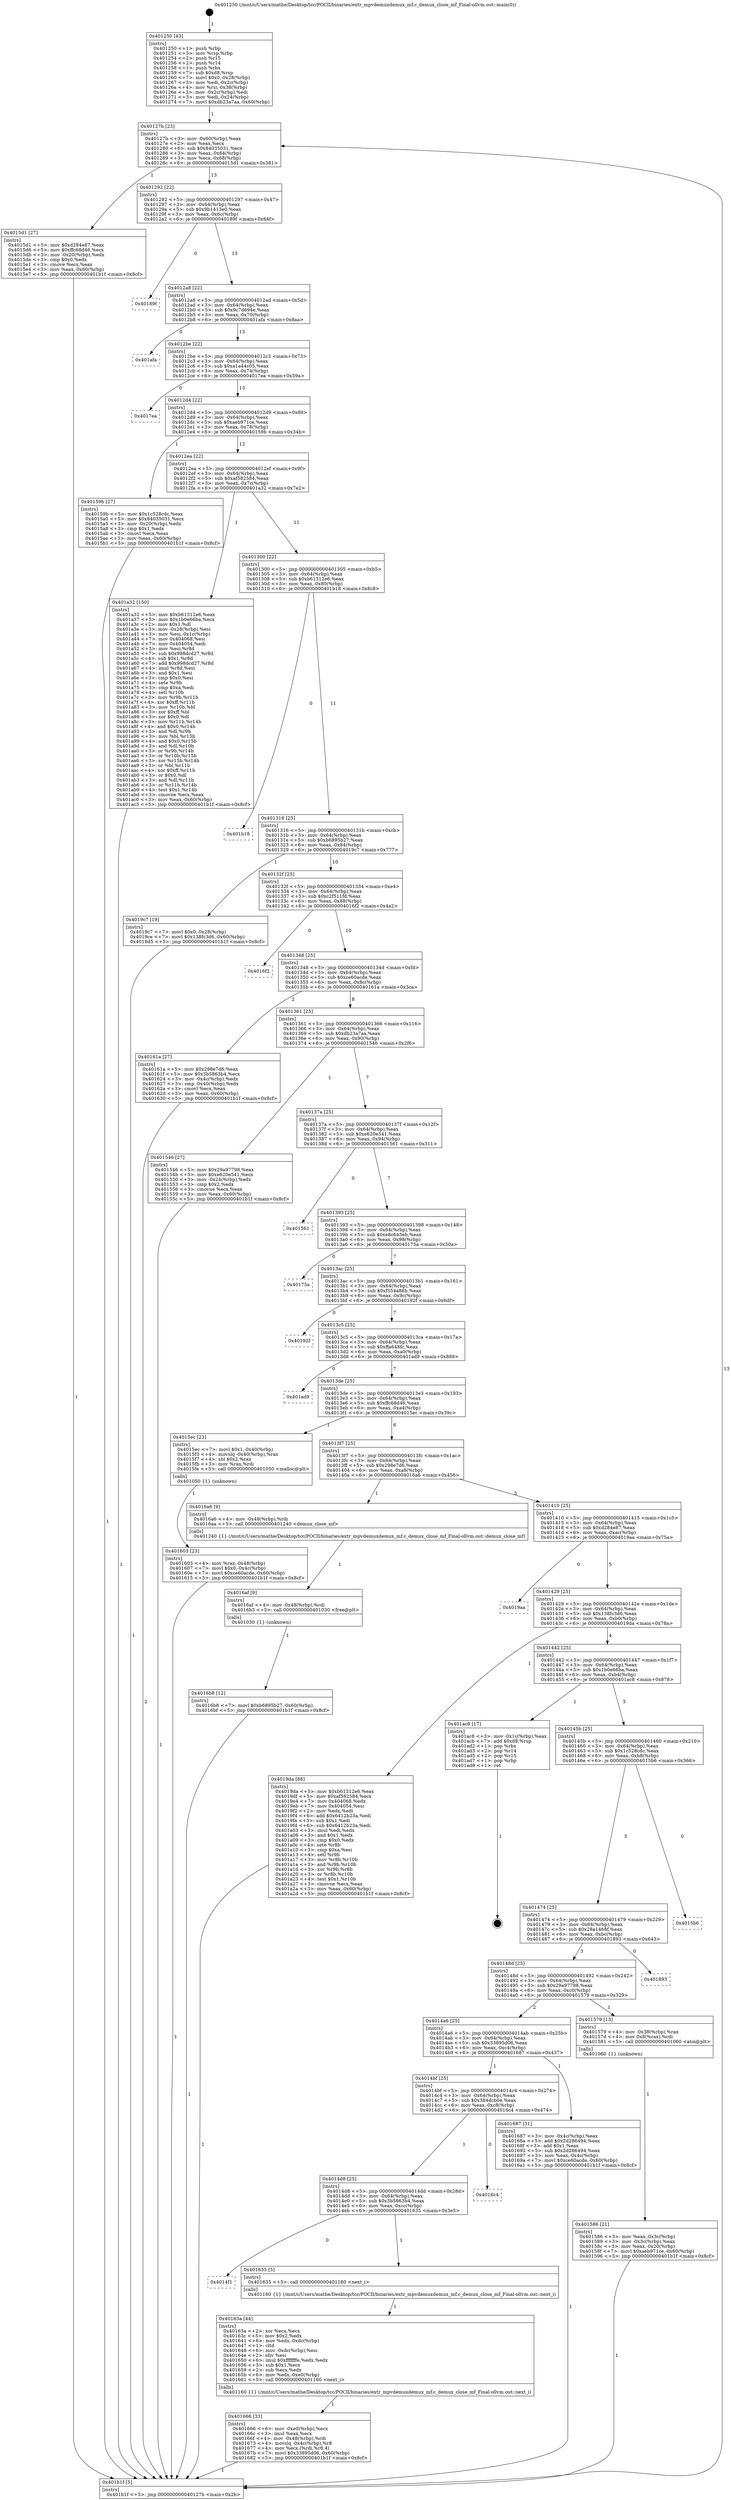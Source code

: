 digraph "0x401250" {
  label = "0x401250 (/mnt/c/Users/mathe/Desktop/tcc/POCII/binaries/extr_mpvdemuxdemux_mf.c_demux_close_mf_Final-ollvm.out::main(0))"
  labelloc = "t"
  node[shape=record]

  Entry [label="",width=0.3,height=0.3,shape=circle,fillcolor=black,style=filled]
  "0x40127b" [label="{
     0x40127b [23]\l
     | [instrs]\l
     &nbsp;&nbsp;0x40127b \<+3\>: mov -0x60(%rbp),%eax\l
     &nbsp;&nbsp;0x40127e \<+2\>: mov %eax,%ecx\l
     &nbsp;&nbsp;0x401280 \<+6\>: sub $0x84035031,%ecx\l
     &nbsp;&nbsp;0x401286 \<+3\>: mov %eax,-0x64(%rbp)\l
     &nbsp;&nbsp;0x401289 \<+3\>: mov %ecx,-0x68(%rbp)\l
     &nbsp;&nbsp;0x40128c \<+6\>: je 00000000004015d1 \<main+0x381\>\l
  }"]
  "0x4015d1" [label="{
     0x4015d1 [27]\l
     | [instrs]\l
     &nbsp;&nbsp;0x4015d1 \<+5\>: mov $0xd284e87,%eax\l
     &nbsp;&nbsp;0x4015d6 \<+5\>: mov $0xffc68d46,%ecx\l
     &nbsp;&nbsp;0x4015db \<+3\>: mov -0x20(%rbp),%edx\l
     &nbsp;&nbsp;0x4015de \<+3\>: cmp $0x0,%edx\l
     &nbsp;&nbsp;0x4015e1 \<+3\>: cmove %ecx,%eax\l
     &nbsp;&nbsp;0x4015e4 \<+3\>: mov %eax,-0x60(%rbp)\l
     &nbsp;&nbsp;0x4015e7 \<+5\>: jmp 0000000000401b1f \<main+0x8cf\>\l
  }"]
  "0x401292" [label="{
     0x401292 [22]\l
     | [instrs]\l
     &nbsp;&nbsp;0x401292 \<+5\>: jmp 0000000000401297 \<main+0x47\>\l
     &nbsp;&nbsp;0x401297 \<+3\>: mov -0x64(%rbp),%eax\l
     &nbsp;&nbsp;0x40129a \<+5\>: sub $0x9b1413e0,%eax\l
     &nbsp;&nbsp;0x40129f \<+3\>: mov %eax,-0x6c(%rbp)\l
     &nbsp;&nbsp;0x4012a2 \<+6\>: je 000000000040189f \<main+0x64f\>\l
  }"]
  Exit [label="",width=0.3,height=0.3,shape=circle,fillcolor=black,style=filled,peripheries=2]
  "0x40189f" [label="{
     0x40189f\l
  }", style=dashed]
  "0x4012a8" [label="{
     0x4012a8 [22]\l
     | [instrs]\l
     &nbsp;&nbsp;0x4012a8 \<+5\>: jmp 00000000004012ad \<main+0x5d\>\l
     &nbsp;&nbsp;0x4012ad \<+3\>: mov -0x64(%rbp),%eax\l
     &nbsp;&nbsp;0x4012b0 \<+5\>: sub $0x9c7d694e,%eax\l
     &nbsp;&nbsp;0x4012b5 \<+3\>: mov %eax,-0x70(%rbp)\l
     &nbsp;&nbsp;0x4012b8 \<+6\>: je 0000000000401afa \<main+0x8aa\>\l
  }"]
  "0x4016b8" [label="{
     0x4016b8 [12]\l
     | [instrs]\l
     &nbsp;&nbsp;0x4016b8 \<+7\>: movl $0xb6895b27,-0x60(%rbp)\l
     &nbsp;&nbsp;0x4016bf \<+5\>: jmp 0000000000401b1f \<main+0x8cf\>\l
  }"]
  "0x401afa" [label="{
     0x401afa\l
  }", style=dashed]
  "0x4012be" [label="{
     0x4012be [22]\l
     | [instrs]\l
     &nbsp;&nbsp;0x4012be \<+5\>: jmp 00000000004012c3 \<main+0x73\>\l
     &nbsp;&nbsp;0x4012c3 \<+3\>: mov -0x64(%rbp),%eax\l
     &nbsp;&nbsp;0x4012c6 \<+5\>: sub $0xa1a44c05,%eax\l
     &nbsp;&nbsp;0x4012cb \<+3\>: mov %eax,-0x74(%rbp)\l
     &nbsp;&nbsp;0x4012ce \<+6\>: je 00000000004017ea \<main+0x59a\>\l
  }"]
  "0x4016af" [label="{
     0x4016af [9]\l
     | [instrs]\l
     &nbsp;&nbsp;0x4016af \<+4\>: mov -0x48(%rbp),%rdi\l
     &nbsp;&nbsp;0x4016b3 \<+5\>: call 0000000000401030 \<free@plt\>\l
     | [calls]\l
     &nbsp;&nbsp;0x401030 \{1\} (unknown)\l
  }"]
  "0x4017ea" [label="{
     0x4017ea\l
  }", style=dashed]
  "0x4012d4" [label="{
     0x4012d4 [22]\l
     | [instrs]\l
     &nbsp;&nbsp;0x4012d4 \<+5\>: jmp 00000000004012d9 \<main+0x89\>\l
     &nbsp;&nbsp;0x4012d9 \<+3\>: mov -0x64(%rbp),%eax\l
     &nbsp;&nbsp;0x4012dc \<+5\>: sub $0xaeb971ce,%eax\l
     &nbsp;&nbsp;0x4012e1 \<+3\>: mov %eax,-0x78(%rbp)\l
     &nbsp;&nbsp;0x4012e4 \<+6\>: je 000000000040159b \<main+0x34b\>\l
  }"]
  "0x401666" [label="{
     0x401666 [33]\l
     | [instrs]\l
     &nbsp;&nbsp;0x401666 \<+6\>: mov -0xe0(%rbp),%ecx\l
     &nbsp;&nbsp;0x40166c \<+3\>: imul %eax,%ecx\l
     &nbsp;&nbsp;0x40166f \<+4\>: mov -0x48(%rbp),%rdi\l
     &nbsp;&nbsp;0x401673 \<+4\>: movslq -0x4c(%rbp),%r8\l
     &nbsp;&nbsp;0x401677 \<+4\>: mov %ecx,(%rdi,%r8,4)\l
     &nbsp;&nbsp;0x40167b \<+7\>: movl $0x33895d06,-0x60(%rbp)\l
     &nbsp;&nbsp;0x401682 \<+5\>: jmp 0000000000401b1f \<main+0x8cf\>\l
  }"]
  "0x40159b" [label="{
     0x40159b [27]\l
     | [instrs]\l
     &nbsp;&nbsp;0x40159b \<+5\>: mov $0x1c528cdc,%eax\l
     &nbsp;&nbsp;0x4015a0 \<+5\>: mov $0x84035031,%ecx\l
     &nbsp;&nbsp;0x4015a5 \<+3\>: mov -0x20(%rbp),%edx\l
     &nbsp;&nbsp;0x4015a8 \<+3\>: cmp $0x1,%edx\l
     &nbsp;&nbsp;0x4015ab \<+3\>: cmovl %ecx,%eax\l
     &nbsp;&nbsp;0x4015ae \<+3\>: mov %eax,-0x60(%rbp)\l
     &nbsp;&nbsp;0x4015b1 \<+5\>: jmp 0000000000401b1f \<main+0x8cf\>\l
  }"]
  "0x4012ea" [label="{
     0x4012ea [22]\l
     | [instrs]\l
     &nbsp;&nbsp;0x4012ea \<+5\>: jmp 00000000004012ef \<main+0x9f\>\l
     &nbsp;&nbsp;0x4012ef \<+3\>: mov -0x64(%rbp),%eax\l
     &nbsp;&nbsp;0x4012f2 \<+5\>: sub $0xaf582584,%eax\l
     &nbsp;&nbsp;0x4012f7 \<+3\>: mov %eax,-0x7c(%rbp)\l
     &nbsp;&nbsp;0x4012fa \<+6\>: je 0000000000401a32 \<main+0x7e2\>\l
  }"]
  "0x40163a" [label="{
     0x40163a [44]\l
     | [instrs]\l
     &nbsp;&nbsp;0x40163a \<+2\>: xor %ecx,%ecx\l
     &nbsp;&nbsp;0x40163c \<+5\>: mov $0x2,%edx\l
     &nbsp;&nbsp;0x401641 \<+6\>: mov %edx,-0xdc(%rbp)\l
     &nbsp;&nbsp;0x401647 \<+1\>: cltd\l
     &nbsp;&nbsp;0x401648 \<+6\>: mov -0xdc(%rbp),%esi\l
     &nbsp;&nbsp;0x40164e \<+2\>: idiv %esi\l
     &nbsp;&nbsp;0x401650 \<+6\>: imul $0xfffffffe,%edx,%edx\l
     &nbsp;&nbsp;0x401656 \<+3\>: sub $0x1,%ecx\l
     &nbsp;&nbsp;0x401659 \<+2\>: sub %ecx,%edx\l
     &nbsp;&nbsp;0x40165b \<+6\>: mov %edx,-0xe0(%rbp)\l
     &nbsp;&nbsp;0x401661 \<+5\>: call 0000000000401160 \<next_i\>\l
     | [calls]\l
     &nbsp;&nbsp;0x401160 \{1\} (/mnt/c/Users/mathe/Desktop/tcc/POCII/binaries/extr_mpvdemuxdemux_mf.c_demux_close_mf_Final-ollvm.out::next_i)\l
  }"]
  "0x401a32" [label="{
     0x401a32 [150]\l
     | [instrs]\l
     &nbsp;&nbsp;0x401a32 \<+5\>: mov $0xb61312e6,%eax\l
     &nbsp;&nbsp;0x401a37 \<+5\>: mov $0x1b0e66ba,%ecx\l
     &nbsp;&nbsp;0x401a3c \<+2\>: mov $0x1,%dl\l
     &nbsp;&nbsp;0x401a3e \<+3\>: mov -0x28(%rbp),%esi\l
     &nbsp;&nbsp;0x401a41 \<+3\>: mov %esi,-0x1c(%rbp)\l
     &nbsp;&nbsp;0x401a44 \<+7\>: mov 0x404068,%esi\l
     &nbsp;&nbsp;0x401a4b \<+7\>: mov 0x404054,%edi\l
     &nbsp;&nbsp;0x401a52 \<+3\>: mov %esi,%r8d\l
     &nbsp;&nbsp;0x401a55 \<+7\>: sub $0x998dcd27,%r8d\l
     &nbsp;&nbsp;0x401a5c \<+4\>: sub $0x1,%r8d\l
     &nbsp;&nbsp;0x401a60 \<+7\>: add $0x998dcd27,%r8d\l
     &nbsp;&nbsp;0x401a67 \<+4\>: imul %r8d,%esi\l
     &nbsp;&nbsp;0x401a6b \<+3\>: and $0x1,%esi\l
     &nbsp;&nbsp;0x401a6e \<+3\>: cmp $0x0,%esi\l
     &nbsp;&nbsp;0x401a71 \<+4\>: sete %r9b\l
     &nbsp;&nbsp;0x401a75 \<+3\>: cmp $0xa,%edi\l
     &nbsp;&nbsp;0x401a78 \<+4\>: setl %r10b\l
     &nbsp;&nbsp;0x401a7c \<+3\>: mov %r9b,%r11b\l
     &nbsp;&nbsp;0x401a7f \<+4\>: xor $0xff,%r11b\l
     &nbsp;&nbsp;0x401a83 \<+3\>: mov %r10b,%bl\l
     &nbsp;&nbsp;0x401a86 \<+3\>: xor $0xff,%bl\l
     &nbsp;&nbsp;0x401a89 \<+3\>: xor $0x0,%dl\l
     &nbsp;&nbsp;0x401a8c \<+3\>: mov %r11b,%r14b\l
     &nbsp;&nbsp;0x401a8f \<+4\>: and $0x0,%r14b\l
     &nbsp;&nbsp;0x401a93 \<+3\>: and %dl,%r9b\l
     &nbsp;&nbsp;0x401a96 \<+3\>: mov %bl,%r15b\l
     &nbsp;&nbsp;0x401a99 \<+4\>: and $0x0,%r15b\l
     &nbsp;&nbsp;0x401a9d \<+3\>: and %dl,%r10b\l
     &nbsp;&nbsp;0x401aa0 \<+3\>: or %r9b,%r14b\l
     &nbsp;&nbsp;0x401aa3 \<+3\>: or %r10b,%r15b\l
     &nbsp;&nbsp;0x401aa6 \<+3\>: xor %r15b,%r14b\l
     &nbsp;&nbsp;0x401aa9 \<+3\>: or %bl,%r11b\l
     &nbsp;&nbsp;0x401aac \<+4\>: xor $0xff,%r11b\l
     &nbsp;&nbsp;0x401ab0 \<+3\>: or $0x0,%dl\l
     &nbsp;&nbsp;0x401ab3 \<+3\>: and %dl,%r11b\l
     &nbsp;&nbsp;0x401ab6 \<+3\>: or %r11b,%r14b\l
     &nbsp;&nbsp;0x401ab9 \<+4\>: test $0x1,%r14b\l
     &nbsp;&nbsp;0x401abd \<+3\>: cmovne %ecx,%eax\l
     &nbsp;&nbsp;0x401ac0 \<+3\>: mov %eax,-0x60(%rbp)\l
     &nbsp;&nbsp;0x401ac3 \<+5\>: jmp 0000000000401b1f \<main+0x8cf\>\l
  }"]
  "0x401300" [label="{
     0x401300 [22]\l
     | [instrs]\l
     &nbsp;&nbsp;0x401300 \<+5\>: jmp 0000000000401305 \<main+0xb5\>\l
     &nbsp;&nbsp;0x401305 \<+3\>: mov -0x64(%rbp),%eax\l
     &nbsp;&nbsp;0x401308 \<+5\>: sub $0xb61312e6,%eax\l
     &nbsp;&nbsp;0x40130d \<+3\>: mov %eax,-0x80(%rbp)\l
     &nbsp;&nbsp;0x401310 \<+6\>: je 0000000000401b18 \<main+0x8c8\>\l
  }"]
  "0x4014f1" [label="{
     0x4014f1\l
  }", style=dashed]
  "0x401b18" [label="{
     0x401b18\l
  }", style=dashed]
  "0x401316" [label="{
     0x401316 [25]\l
     | [instrs]\l
     &nbsp;&nbsp;0x401316 \<+5\>: jmp 000000000040131b \<main+0xcb\>\l
     &nbsp;&nbsp;0x40131b \<+3\>: mov -0x64(%rbp),%eax\l
     &nbsp;&nbsp;0x40131e \<+5\>: sub $0xb6895b27,%eax\l
     &nbsp;&nbsp;0x401323 \<+6\>: mov %eax,-0x84(%rbp)\l
     &nbsp;&nbsp;0x401329 \<+6\>: je 00000000004019c7 \<main+0x777\>\l
  }"]
  "0x401635" [label="{
     0x401635 [5]\l
     | [instrs]\l
     &nbsp;&nbsp;0x401635 \<+5\>: call 0000000000401160 \<next_i\>\l
     | [calls]\l
     &nbsp;&nbsp;0x401160 \{1\} (/mnt/c/Users/mathe/Desktop/tcc/POCII/binaries/extr_mpvdemuxdemux_mf.c_demux_close_mf_Final-ollvm.out::next_i)\l
  }"]
  "0x4019c7" [label="{
     0x4019c7 [19]\l
     | [instrs]\l
     &nbsp;&nbsp;0x4019c7 \<+7\>: movl $0x0,-0x28(%rbp)\l
     &nbsp;&nbsp;0x4019ce \<+7\>: movl $0x138fc3d6,-0x60(%rbp)\l
     &nbsp;&nbsp;0x4019d5 \<+5\>: jmp 0000000000401b1f \<main+0x8cf\>\l
  }"]
  "0x40132f" [label="{
     0x40132f [25]\l
     | [instrs]\l
     &nbsp;&nbsp;0x40132f \<+5\>: jmp 0000000000401334 \<main+0xe4\>\l
     &nbsp;&nbsp;0x401334 \<+3\>: mov -0x64(%rbp),%eax\l
     &nbsp;&nbsp;0x401337 \<+5\>: sub $0xc2f511fd,%eax\l
     &nbsp;&nbsp;0x40133c \<+6\>: mov %eax,-0x88(%rbp)\l
     &nbsp;&nbsp;0x401342 \<+6\>: je 00000000004016f2 \<main+0x4a2\>\l
  }"]
  "0x4014d8" [label="{
     0x4014d8 [25]\l
     | [instrs]\l
     &nbsp;&nbsp;0x4014d8 \<+5\>: jmp 00000000004014dd \<main+0x28d\>\l
     &nbsp;&nbsp;0x4014dd \<+3\>: mov -0x64(%rbp),%eax\l
     &nbsp;&nbsp;0x4014e0 \<+5\>: sub $0x3b5863b4,%eax\l
     &nbsp;&nbsp;0x4014e5 \<+6\>: mov %eax,-0xcc(%rbp)\l
     &nbsp;&nbsp;0x4014eb \<+6\>: je 0000000000401635 \<main+0x3e5\>\l
  }"]
  "0x4016f2" [label="{
     0x4016f2\l
  }", style=dashed]
  "0x401348" [label="{
     0x401348 [25]\l
     | [instrs]\l
     &nbsp;&nbsp;0x401348 \<+5\>: jmp 000000000040134d \<main+0xfd\>\l
     &nbsp;&nbsp;0x40134d \<+3\>: mov -0x64(%rbp),%eax\l
     &nbsp;&nbsp;0x401350 \<+5\>: sub $0xce60acde,%eax\l
     &nbsp;&nbsp;0x401355 \<+6\>: mov %eax,-0x8c(%rbp)\l
     &nbsp;&nbsp;0x40135b \<+6\>: je 000000000040161a \<main+0x3ca\>\l
  }"]
  "0x4016c4" [label="{
     0x4016c4\l
  }", style=dashed]
  "0x40161a" [label="{
     0x40161a [27]\l
     | [instrs]\l
     &nbsp;&nbsp;0x40161a \<+5\>: mov $0x298e7d6,%eax\l
     &nbsp;&nbsp;0x40161f \<+5\>: mov $0x3b5863b4,%ecx\l
     &nbsp;&nbsp;0x401624 \<+3\>: mov -0x4c(%rbp),%edx\l
     &nbsp;&nbsp;0x401627 \<+3\>: cmp -0x40(%rbp),%edx\l
     &nbsp;&nbsp;0x40162a \<+3\>: cmovl %ecx,%eax\l
     &nbsp;&nbsp;0x40162d \<+3\>: mov %eax,-0x60(%rbp)\l
     &nbsp;&nbsp;0x401630 \<+5\>: jmp 0000000000401b1f \<main+0x8cf\>\l
  }"]
  "0x401361" [label="{
     0x401361 [25]\l
     | [instrs]\l
     &nbsp;&nbsp;0x401361 \<+5\>: jmp 0000000000401366 \<main+0x116\>\l
     &nbsp;&nbsp;0x401366 \<+3\>: mov -0x64(%rbp),%eax\l
     &nbsp;&nbsp;0x401369 \<+5\>: sub $0xdb23a7aa,%eax\l
     &nbsp;&nbsp;0x40136e \<+6\>: mov %eax,-0x90(%rbp)\l
     &nbsp;&nbsp;0x401374 \<+6\>: je 0000000000401546 \<main+0x2f6\>\l
  }"]
  "0x4014bf" [label="{
     0x4014bf [25]\l
     | [instrs]\l
     &nbsp;&nbsp;0x4014bf \<+5\>: jmp 00000000004014c4 \<main+0x274\>\l
     &nbsp;&nbsp;0x4014c4 \<+3\>: mov -0x64(%rbp),%eax\l
     &nbsp;&nbsp;0x4014c7 \<+5\>: sub $0x384dcb0e,%eax\l
     &nbsp;&nbsp;0x4014cc \<+6\>: mov %eax,-0xc8(%rbp)\l
     &nbsp;&nbsp;0x4014d2 \<+6\>: je 00000000004016c4 \<main+0x474\>\l
  }"]
  "0x401546" [label="{
     0x401546 [27]\l
     | [instrs]\l
     &nbsp;&nbsp;0x401546 \<+5\>: mov $0x29a97798,%eax\l
     &nbsp;&nbsp;0x40154b \<+5\>: mov $0xe620e541,%ecx\l
     &nbsp;&nbsp;0x401550 \<+3\>: mov -0x24(%rbp),%edx\l
     &nbsp;&nbsp;0x401553 \<+3\>: cmp $0x2,%edx\l
     &nbsp;&nbsp;0x401556 \<+3\>: cmovne %ecx,%eax\l
     &nbsp;&nbsp;0x401559 \<+3\>: mov %eax,-0x60(%rbp)\l
     &nbsp;&nbsp;0x40155c \<+5\>: jmp 0000000000401b1f \<main+0x8cf\>\l
  }"]
  "0x40137a" [label="{
     0x40137a [25]\l
     | [instrs]\l
     &nbsp;&nbsp;0x40137a \<+5\>: jmp 000000000040137f \<main+0x12f\>\l
     &nbsp;&nbsp;0x40137f \<+3\>: mov -0x64(%rbp),%eax\l
     &nbsp;&nbsp;0x401382 \<+5\>: sub $0xe620e541,%eax\l
     &nbsp;&nbsp;0x401387 \<+6\>: mov %eax,-0x94(%rbp)\l
     &nbsp;&nbsp;0x40138d \<+6\>: je 0000000000401561 \<main+0x311\>\l
  }"]
  "0x401b1f" [label="{
     0x401b1f [5]\l
     | [instrs]\l
     &nbsp;&nbsp;0x401b1f \<+5\>: jmp 000000000040127b \<main+0x2b\>\l
  }"]
  "0x401250" [label="{
     0x401250 [43]\l
     | [instrs]\l
     &nbsp;&nbsp;0x401250 \<+1\>: push %rbp\l
     &nbsp;&nbsp;0x401251 \<+3\>: mov %rsp,%rbp\l
     &nbsp;&nbsp;0x401254 \<+2\>: push %r15\l
     &nbsp;&nbsp;0x401256 \<+2\>: push %r14\l
     &nbsp;&nbsp;0x401258 \<+1\>: push %rbx\l
     &nbsp;&nbsp;0x401259 \<+7\>: sub $0xd8,%rsp\l
     &nbsp;&nbsp;0x401260 \<+7\>: movl $0x0,-0x28(%rbp)\l
     &nbsp;&nbsp;0x401267 \<+3\>: mov %edi,-0x2c(%rbp)\l
     &nbsp;&nbsp;0x40126a \<+4\>: mov %rsi,-0x38(%rbp)\l
     &nbsp;&nbsp;0x40126e \<+3\>: mov -0x2c(%rbp),%edi\l
     &nbsp;&nbsp;0x401271 \<+3\>: mov %edi,-0x24(%rbp)\l
     &nbsp;&nbsp;0x401274 \<+7\>: movl $0xdb23a7aa,-0x60(%rbp)\l
  }"]
  "0x401687" [label="{
     0x401687 [31]\l
     | [instrs]\l
     &nbsp;&nbsp;0x401687 \<+3\>: mov -0x4c(%rbp),%eax\l
     &nbsp;&nbsp;0x40168a \<+5\>: add $0x2d286494,%eax\l
     &nbsp;&nbsp;0x40168f \<+3\>: add $0x1,%eax\l
     &nbsp;&nbsp;0x401692 \<+5\>: sub $0x2d286494,%eax\l
     &nbsp;&nbsp;0x401697 \<+3\>: mov %eax,-0x4c(%rbp)\l
     &nbsp;&nbsp;0x40169a \<+7\>: movl $0xce60acde,-0x60(%rbp)\l
     &nbsp;&nbsp;0x4016a1 \<+5\>: jmp 0000000000401b1f \<main+0x8cf\>\l
  }"]
  "0x401561" [label="{
     0x401561\l
  }", style=dashed]
  "0x401393" [label="{
     0x401393 [25]\l
     | [instrs]\l
     &nbsp;&nbsp;0x401393 \<+5\>: jmp 0000000000401398 \<main+0x148\>\l
     &nbsp;&nbsp;0x401398 \<+3\>: mov -0x64(%rbp),%eax\l
     &nbsp;&nbsp;0x40139b \<+5\>: sub $0xe8c643eb,%eax\l
     &nbsp;&nbsp;0x4013a0 \<+6\>: mov %eax,-0x98(%rbp)\l
     &nbsp;&nbsp;0x4013a6 \<+6\>: je 000000000040175a \<main+0x50a\>\l
  }"]
  "0x401603" [label="{
     0x401603 [23]\l
     | [instrs]\l
     &nbsp;&nbsp;0x401603 \<+4\>: mov %rax,-0x48(%rbp)\l
     &nbsp;&nbsp;0x401607 \<+7\>: movl $0x0,-0x4c(%rbp)\l
     &nbsp;&nbsp;0x40160e \<+7\>: movl $0xce60acde,-0x60(%rbp)\l
     &nbsp;&nbsp;0x401615 \<+5\>: jmp 0000000000401b1f \<main+0x8cf\>\l
  }"]
  "0x40175a" [label="{
     0x40175a\l
  }", style=dashed]
  "0x4013ac" [label="{
     0x4013ac [25]\l
     | [instrs]\l
     &nbsp;&nbsp;0x4013ac \<+5\>: jmp 00000000004013b1 \<main+0x161\>\l
     &nbsp;&nbsp;0x4013b1 \<+3\>: mov -0x64(%rbp),%eax\l
     &nbsp;&nbsp;0x4013b4 \<+5\>: sub $0xf354a86b,%eax\l
     &nbsp;&nbsp;0x4013b9 \<+6\>: mov %eax,-0x9c(%rbp)\l
     &nbsp;&nbsp;0x4013bf \<+6\>: je 000000000040192f \<main+0x6df\>\l
  }"]
  "0x401586" [label="{
     0x401586 [21]\l
     | [instrs]\l
     &nbsp;&nbsp;0x401586 \<+3\>: mov %eax,-0x3c(%rbp)\l
     &nbsp;&nbsp;0x401589 \<+3\>: mov -0x3c(%rbp),%eax\l
     &nbsp;&nbsp;0x40158c \<+3\>: mov %eax,-0x20(%rbp)\l
     &nbsp;&nbsp;0x40158f \<+7\>: movl $0xaeb971ce,-0x60(%rbp)\l
     &nbsp;&nbsp;0x401596 \<+5\>: jmp 0000000000401b1f \<main+0x8cf\>\l
  }"]
  "0x40192f" [label="{
     0x40192f\l
  }", style=dashed]
  "0x4013c5" [label="{
     0x4013c5 [25]\l
     | [instrs]\l
     &nbsp;&nbsp;0x4013c5 \<+5\>: jmp 00000000004013ca \<main+0x17a\>\l
     &nbsp;&nbsp;0x4013ca \<+3\>: mov -0x64(%rbp),%eax\l
     &nbsp;&nbsp;0x4013cd \<+5\>: sub $0xffa648fc,%eax\l
     &nbsp;&nbsp;0x4013d2 \<+6\>: mov %eax,-0xa0(%rbp)\l
     &nbsp;&nbsp;0x4013d8 \<+6\>: je 0000000000401ad9 \<main+0x889\>\l
  }"]
  "0x4014a6" [label="{
     0x4014a6 [25]\l
     | [instrs]\l
     &nbsp;&nbsp;0x4014a6 \<+5\>: jmp 00000000004014ab \<main+0x25b\>\l
     &nbsp;&nbsp;0x4014ab \<+3\>: mov -0x64(%rbp),%eax\l
     &nbsp;&nbsp;0x4014ae \<+5\>: sub $0x33895d06,%eax\l
     &nbsp;&nbsp;0x4014b3 \<+6\>: mov %eax,-0xc4(%rbp)\l
     &nbsp;&nbsp;0x4014b9 \<+6\>: je 0000000000401687 \<main+0x437\>\l
  }"]
  "0x401ad9" [label="{
     0x401ad9\l
  }", style=dashed]
  "0x4013de" [label="{
     0x4013de [25]\l
     | [instrs]\l
     &nbsp;&nbsp;0x4013de \<+5\>: jmp 00000000004013e3 \<main+0x193\>\l
     &nbsp;&nbsp;0x4013e3 \<+3\>: mov -0x64(%rbp),%eax\l
     &nbsp;&nbsp;0x4013e6 \<+5\>: sub $0xffc68d46,%eax\l
     &nbsp;&nbsp;0x4013eb \<+6\>: mov %eax,-0xa4(%rbp)\l
     &nbsp;&nbsp;0x4013f1 \<+6\>: je 00000000004015ec \<main+0x39c\>\l
  }"]
  "0x401579" [label="{
     0x401579 [13]\l
     | [instrs]\l
     &nbsp;&nbsp;0x401579 \<+4\>: mov -0x38(%rbp),%rax\l
     &nbsp;&nbsp;0x40157d \<+4\>: mov 0x8(%rax),%rdi\l
     &nbsp;&nbsp;0x401581 \<+5\>: call 0000000000401060 \<atoi@plt\>\l
     | [calls]\l
     &nbsp;&nbsp;0x401060 \{1\} (unknown)\l
  }"]
  "0x4015ec" [label="{
     0x4015ec [23]\l
     | [instrs]\l
     &nbsp;&nbsp;0x4015ec \<+7\>: movl $0x1,-0x40(%rbp)\l
     &nbsp;&nbsp;0x4015f3 \<+4\>: movslq -0x40(%rbp),%rax\l
     &nbsp;&nbsp;0x4015f7 \<+4\>: shl $0x2,%rax\l
     &nbsp;&nbsp;0x4015fb \<+3\>: mov %rax,%rdi\l
     &nbsp;&nbsp;0x4015fe \<+5\>: call 0000000000401050 \<malloc@plt\>\l
     | [calls]\l
     &nbsp;&nbsp;0x401050 \{1\} (unknown)\l
  }"]
  "0x4013f7" [label="{
     0x4013f7 [25]\l
     | [instrs]\l
     &nbsp;&nbsp;0x4013f7 \<+5\>: jmp 00000000004013fc \<main+0x1ac\>\l
     &nbsp;&nbsp;0x4013fc \<+3\>: mov -0x64(%rbp),%eax\l
     &nbsp;&nbsp;0x4013ff \<+5\>: sub $0x298e7d6,%eax\l
     &nbsp;&nbsp;0x401404 \<+6\>: mov %eax,-0xa8(%rbp)\l
     &nbsp;&nbsp;0x40140a \<+6\>: je 00000000004016a6 \<main+0x456\>\l
  }"]
  "0x40148d" [label="{
     0x40148d [25]\l
     | [instrs]\l
     &nbsp;&nbsp;0x40148d \<+5\>: jmp 0000000000401492 \<main+0x242\>\l
     &nbsp;&nbsp;0x401492 \<+3\>: mov -0x64(%rbp),%eax\l
     &nbsp;&nbsp;0x401495 \<+5\>: sub $0x29a97798,%eax\l
     &nbsp;&nbsp;0x40149a \<+6\>: mov %eax,-0xc0(%rbp)\l
     &nbsp;&nbsp;0x4014a0 \<+6\>: je 0000000000401579 \<main+0x329\>\l
  }"]
  "0x4016a6" [label="{
     0x4016a6 [9]\l
     | [instrs]\l
     &nbsp;&nbsp;0x4016a6 \<+4\>: mov -0x48(%rbp),%rdi\l
     &nbsp;&nbsp;0x4016aa \<+5\>: call 0000000000401240 \<demux_close_mf\>\l
     | [calls]\l
     &nbsp;&nbsp;0x401240 \{1\} (/mnt/c/Users/mathe/Desktop/tcc/POCII/binaries/extr_mpvdemuxdemux_mf.c_demux_close_mf_Final-ollvm.out::demux_close_mf)\l
  }"]
  "0x401410" [label="{
     0x401410 [25]\l
     | [instrs]\l
     &nbsp;&nbsp;0x401410 \<+5\>: jmp 0000000000401415 \<main+0x1c5\>\l
     &nbsp;&nbsp;0x401415 \<+3\>: mov -0x64(%rbp),%eax\l
     &nbsp;&nbsp;0x401418 \<+5\>: sub $0xd284e87,%eax\l
     &nbsp;&nbsp;0x40141d \<+6\>: mov %eax,-0xac(%rbp)\l
     &nbsp;&nbsp;0x401423 \<+6\>: je 00000000004019aa \<main+0x75a\>\l
  }"]
  "0x401893" [label="{
     0x401893\l
  }", style=dashed]
  "0x4019aa" [label="{
     0x4019aa\l
  }", style=dashed]
  "0x401429" [label="{
     0x401429 [25]\l
     | [instrs]\l
     &nbsp;&nbsp;0x401429 \<+5\>: jmp 000000000040142e \<main+0x1de\>\l
     &nbsp;&nbsp;0x40142e \<+3\>: mov -0x64(%rbp),%eax\l
     &nbsp;&nbsp;0x401431 \<+5\>: sub $0x138fc3d6,%eax\l
     &nbsp;&nbsp;0x401436 \<+6\>: mov %eax,-0xb0(%rbp)\l
     &nbsp;&nbsp;0x40143c \<+6\>: je 00000000004019da \<main+0x78a\>\l
  }"]
  "0x401474" [label="{
     0x401474 [25]\l
     | [instrs]\l
     &nbsp;&nbsp;0x401474 \<+5\>: jmp 0000000000401479 \<main+0x229\>\l
     &nbsp;&nbsp;0x401479 \<+3\>: mov -0x64(%rbp),%eax\l
     &nbsp;&nbsp;0x40147c \<+5\>: sub $0x28a1468f,%eax\l
     &nbsp;&nbsp;0x401481 \<+6\>: mov %eax,-0xbc(%rbp)\l
     &nbsp;&nbsp;0x401487 \<+6\>: je 0000000000401893 \<main+0x643\>\l
  }"]
  "0x4019da" [label="{
     0x4019da [88]\l
     | [instrs]\l
     &nbsp;&nbsp;0x4019da \<+5\>: mov $0xb61312e6,%eax\l
     &nbsp;&nbsp;0x4019df \<+5\>: mov $0xaf582584,%ecx\l
     &nbsp;&nbsp;0x4019e4 \<+7\>: mov 0x404068,%edx\l
     &nbsp;&nbsp;0x4019eb \<+7\>: mov 0x404054,%esi\l
     &nbsp;&nbsp;0x4019f2 \<+2\>: mov %edx,%edi\l
     &nbsp;&nbsp;0x4019f4 \<+6\>: add $0x6412b23a,%edi\l
     &nbsp;&nbsp;0x4019fa \<+3\>: sub $0x1,%edi\l
     &nbsp;&nbsp;0x4019fd \<+6\>: sub $0x6412b23a,%edi\l
     &nbsp;&nbsp;0x401a03 \<+3\>: imul %edi,%edx\l
     &nbsp;&nbsp;0x401a06 \<+3\>: and $0x1,%edx\l
     &nbsp;&nbsp;0x401a09 \<+3\>: cmp $0x0,%edx\l
     &nbsp;&nbsp;0x401a0c \<+4\>: sete %r8b\l
     &nbsp;&nbsp;0x401a10 \<+3\>: cmp $0xa,%esi\l
     &nbsp;&nbsp;0x401a13 \<+4\>: setl %r9b\l
     &nbsp;&nbsp;0x401a17 \<+3\>: mov %r8b,%r10b\l
     &nbsp;&nbsp;0x401a1a \<+3\>: and %r9b,%r10b\l
     &nbsp;&nbsp;0x401a1d \<+3\>: xor %r9b,%r8b\l
     &nbsp;&nbsp;0x401a20 \<+3\>: or %r8b,%r10b\l
     &nbsp;&nbsp;0x401a23 \<+4\>: test $0x1,%r10b\l
     &nbsp;&nbsp;0x401a27 \<+3\>: cmovne %ecx,%eax\l
     &nbsp;&nbsp;0x401a2a \<+3\>: mov %eax,-0x60(%rbp)\l
     &nbsp;&nbsp;0x401a2d \<+5\>: jmp 0000000000401b1f \<main+0x8cf\>\l
  }"]
  "0x401442" [label="{
     0x401442 [25]\l
     | [instrs]\l
     &nbsp;&nbsp;0x401442 \<+5\>: jmp 0000000000401447 \<main+0x1f7\>\l
     &nbsp;&nbsp;0x401447 \<+3\>: mov -0x64(%rbp),%eax\l
     &nbsp;&nbsp;0x40144a \<+5\>: sub $0x1b0e66ba,%eax\l
     &nbsp;&nbsp;0x40144f \<+6\>: mov %eax,-0xb4(%rbp)\l
     &nbsp;&nbsp;0x401455 \<+6\>: je 0000000000401ac8 \<main+0x878\>\l
  }"]
  "0x4015b6" [label="{
     0x4015b6\l
  }", style=dashed]
  "0x401ac8" [label="{
     0x401ac8 [17]\l
     | [instrs]\l
     &nbsp;&nbsp;0x401ac8 \<+3\>: mov -0x1c(%rbp),%eax\l
     &nbsp;&nbsp;0x401acb \<+7\>: add $0xd8,%rsp\l
     &nbsp;&nbsp;0x401ad2 \<+1\>: pop %rbx\l
     &nbsp;&nbsp;0x401ad3 \<+2\>: pop %r14\l
     &nbsp;&nbsp;0x401ad5 \<+2\>: pop %r15\l
     &nbsp;&nbsp;0x401ad7 \<+1\>: pop %rbp\l
     &nbsp;&nbsp;0x401ad8 \<+1\>: ret\l
  }"]
  "0x40145b" [label="{
     0x40145b [25]\l
     | [instrs]\l
     &nbsp;&nbsp;0x40145b \<+5\>: jmp 0000000000401460 \<main+0x210\>\l
     &nbsp;&nbsp;0x401460 \<+3\>: mov -0x64(%rbp),%eax\l
     &nbsp;&nbsp;0x401463 \<+5\>: sub $0x1c528cdc,%eax\l
     &nbsp;&nbsp;0x401468 \<+6\>: mov %eax,-0xb8(%rbp)\l
     &nbsp;&nbsp;0x40146e \<+6\>: je 00000000004015b6 \<main+0x366\>\l
  }"]
  Entry -> "0x401250" [label=" 1"]
  "0x40127b" -> "0x4015d1" [label=" 1"]
  "0x40127b" -> "0x401292" [label=" 13"]
  "0x401ac8" -> Exit [label=" 1"]
  "0x401292" -> "0x40189f" [label=" 0"]
  "0x401292" -> "0x4012a8" [label=" 13"]
  "0x401a32" -> "0x401b1f" [label=" 1"]
  "0x4012a8" -> "0x401afa" [label=" 0"]
  "0x4012a8" -> "0x4012be" [label=" 13"]
  "0x4019da" -> "0x401b1f" [label=" 1"]
  "0x4012be" -> "0x4017ea" [label=" 0"]
  "0x4012be" -> "0x4012d4" [label=" 13"]
  "0x4019c7" -> "0x401b1f" [label=" 1"]
  "0x4012d4" -> "0x40159b" [label=" 1"]
  "0x4012d4" -> "0x4012ea" [label=" 12"]
  "0x4016b8" -> "0x401b1f" [label=" 1"]
  "0x4012ea" -> "0x401a32" [label=" 1"]
  "0x4012ea" -> "0x401300" [label=" 11"]
  "0x4016af" -> "0x4016b8" [label=" 1"]
  "0x401300" -> "0x401b18" [label=" 0"]
  "0x401300" -> "0x401316" [label=" 11"]
  "0x4016a6" -> "0x4016af" [label=" 1"]
  "0x401316" -> "0x4019c7" [label=" 1"]
  "0x401316" -> "0x40132f" [label=" 10"]
  "0x401687" -> "0x401b1f" [label=" 1"]
  "0x40132f" -> "0x4016f2" [label=" 0"]
  "0x40132f" -> "0x401348" [label=" 10"]
  "0x40163a" -> "0x401666" [label=" 1"]
  "0x401348" -> "0x40161a" [label=" 2"]
  "0x401348" -> "0x401361" [label=" 8"]
  "0x401635" -> "0x40163a" [label=" 1"]
  "0x401361" -> "0x401546" [label=" 1"]
  "0x401361" -> "0x40137a" [label=" 7"]
  "0x401546" -> "0x401b1f" [label=" 1"]
  "0x401250" -> "0x40127b" [label=" 1"]
  "0x401b1f" -> "0x40127b" [label=" 13"]
  "0x4014d8" -> "0x401635" [label=" 1"]
  "0x40137a" -> "0x401561" [label=" 0"]
  "0x40137a" -> "0x401393" [label=" 7"]
  "0x401666" -> "0x401b1f" [label=" 1"]
  "0x401393" -> "0x40175a" [label=" 0"]
  "0x401393" -> "0x4013ac" [label=" 7"]
  "0x4014bf" -> "0x4016c4" [label=" 0"]
  "0x4013ac" -> "0x40192f" [label=" 0"]
  "0x4013ac" -> "0x4013c5" [label=" 7"]
  "0x4014d8" -> "0x4014f1" [label=" 0"]
  "0x4013c5" -> "0x401ad9" [label=" 0"]
  "0x4013c5" -> "0x4013de" [label=" 7"]
  "0x4014a6" -> "0x4014bf" [label=" 1"]
  "0x4013de" -> "0x4015ec" [label=" 1"]
  "0x4013de" -> "0x4013f7" [label=" 6"]
  "0x4014a6" -> "0x401687" [label=" 1"]
  "0x4013f7" -> "0x4016a6" [label=" 1"]
  "0x4013f7" -> "0x401410" [label=" 5"]
  "0x40161a" -> "0x401b1f" [label=" 2"]
  "0x401410" -> "0x4019aa" [label=" 0"]
  "0x401410" -> "0x401429" [label=" 5"]
  "0x401603" -> "0x401b1f" [label=" 1"]
  "0x401429" -> "0x4019da" [label=" 1"]
  "0x401429" -> "0x401442" [label=" 4"]
  "0x4015d1" -> "0x401b1f" [label=" 1"]
  "0x401442" -> "0x401ac8" [label=" 1"]
  "0x401442" -> "0x40145b" [label=" 3"]
  "0x40159b" -> "0x401b1f" [label=" 1"]
  "0x40145b" -> "0x4015b6" [label=" 0"]
  "0x40145b" -> "0x401474" [label=" 3"]
  "0x4015ec" -> "0x401603" [label=" 1"]
  "0x401474" -> "0x401893" [label=" 0"]
  "0x401474" -> "0x40148d" [label=" 3"]
  "0x4014bf" -> "0x4014d8" [label=" 1"]
  "0x40148d" -> "0x401579" [label=" 1"]
  "0x40148d" -> "0x4014a6" [label=" 2"]
  "0x401579" -> "0x401586" [label=" 1"]
  "0x401586" -> "0x401b1f" [label=" 1"]
}
